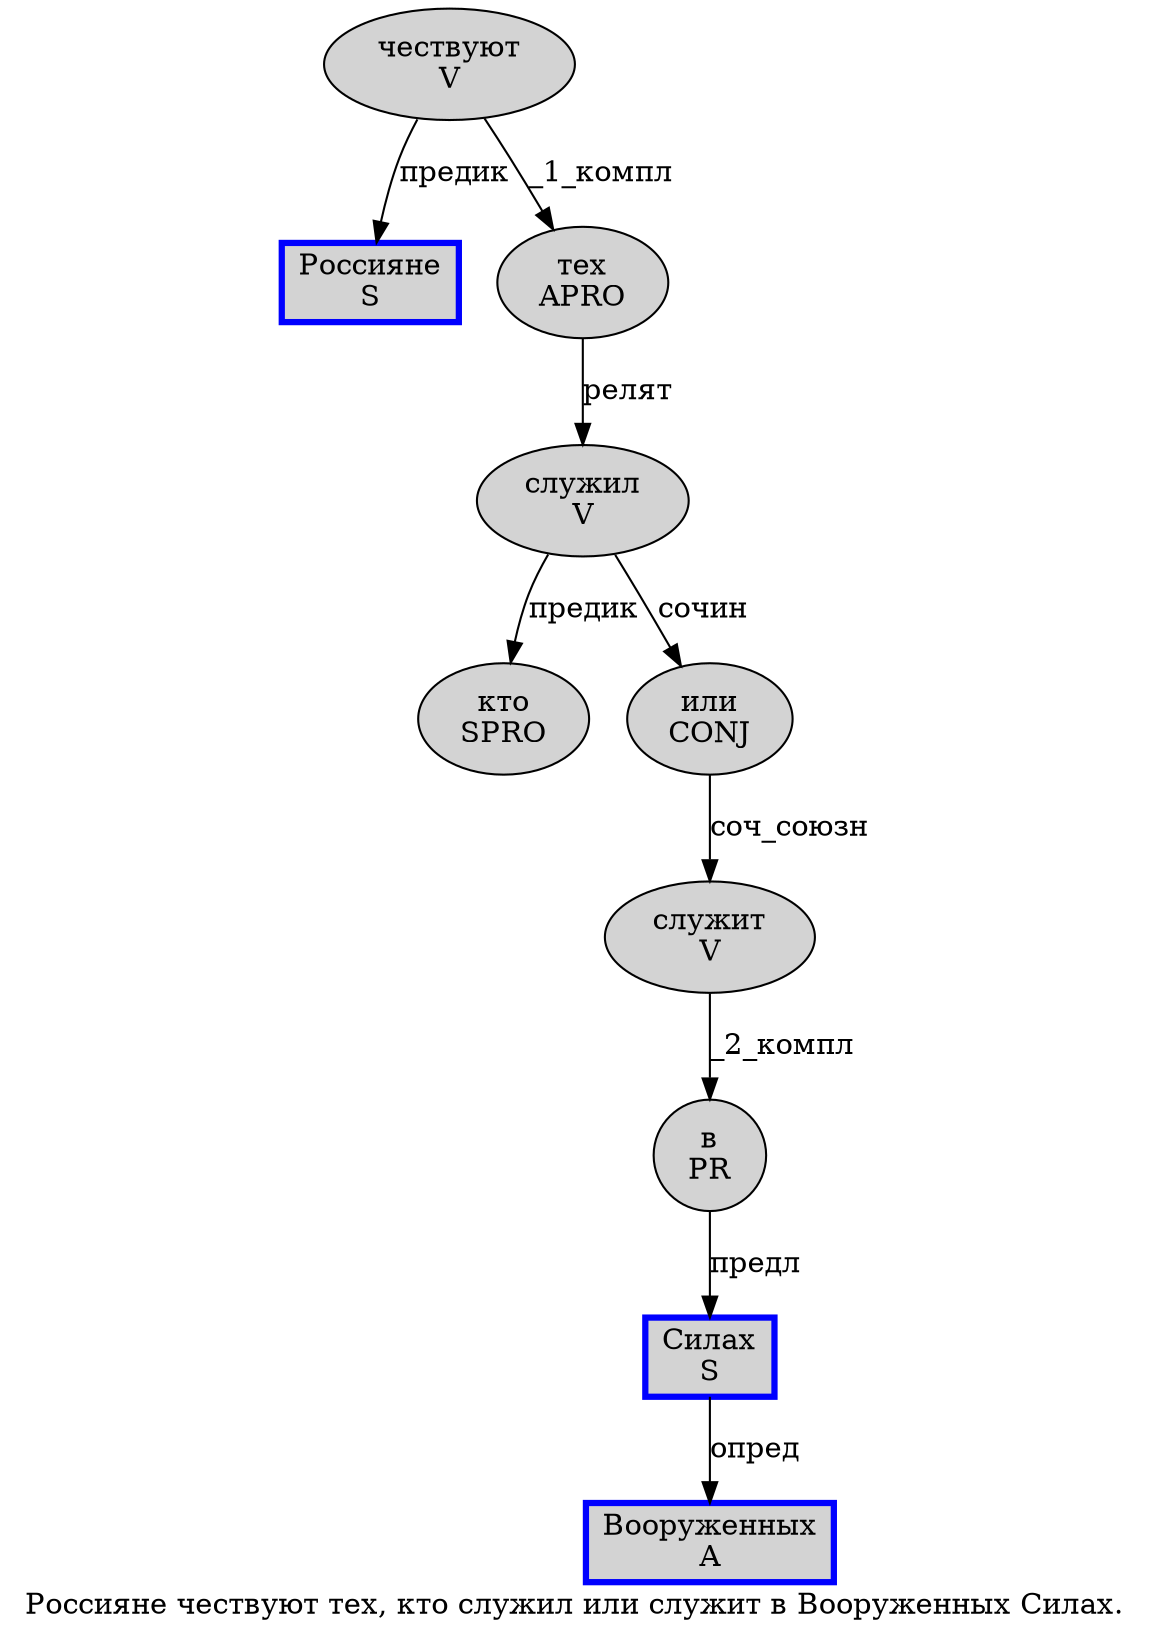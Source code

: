 digraph SENTENCE_735 {
	graph [label="Россияне чествуют тех, кто служил или служит в Вооруженных Силах."]
	node [style=filled]
		0 [label="Россияне
S" color=blue fillcolor=lightgray penwidth=3 shape=box]
		1 [label="чествуют
V" color="" fillcolor=lightgray penwidth=1 shape=ellipse]
		2 [label="тех
APRO" color="" fillcolor=lightgray penwidth=1 shape=ellipse]
		4 [label="кто
SPRO" color="" fillcolor=lightgray penwidth=1 shape=ellipse]
		5 [label="служил
V" color="" fillcolor=lightgray penwidth=1 shape=ellipse]
		6 [label="или
CONJ" color="" fillcolor=lightgray penwidth=1 shape=ellipse]
		7 [label="служит
V" color="" fillcolor=lightgray penwidth=1 shape=ellipse]
		8 [label="в
PR" color="" fillcolor=lightgray penwidth=1 shape=ellipse]
		9 [label="Вооруженных
A" color=blue fillcolor=lightgray penwidth=3 shape=box]
		10 [label="Силах
S" color=blue fillcolor=lightgray penwidth=3 shape=box]
			1 -> 0 [label="предик"]
			1 -> 2 [label="_1_компл"]
			8 -> 10 [label="предл"]
			2 -> 5 [label="релят"]
			5 -> 4 [label="предик"]
			5 -> 6 [label="сочин"]
			7 -> 8 [label="_2_компл"]
			10 -> 9 [label="опред"]
			6 -> 7 [label="соч_союзн"]
}
